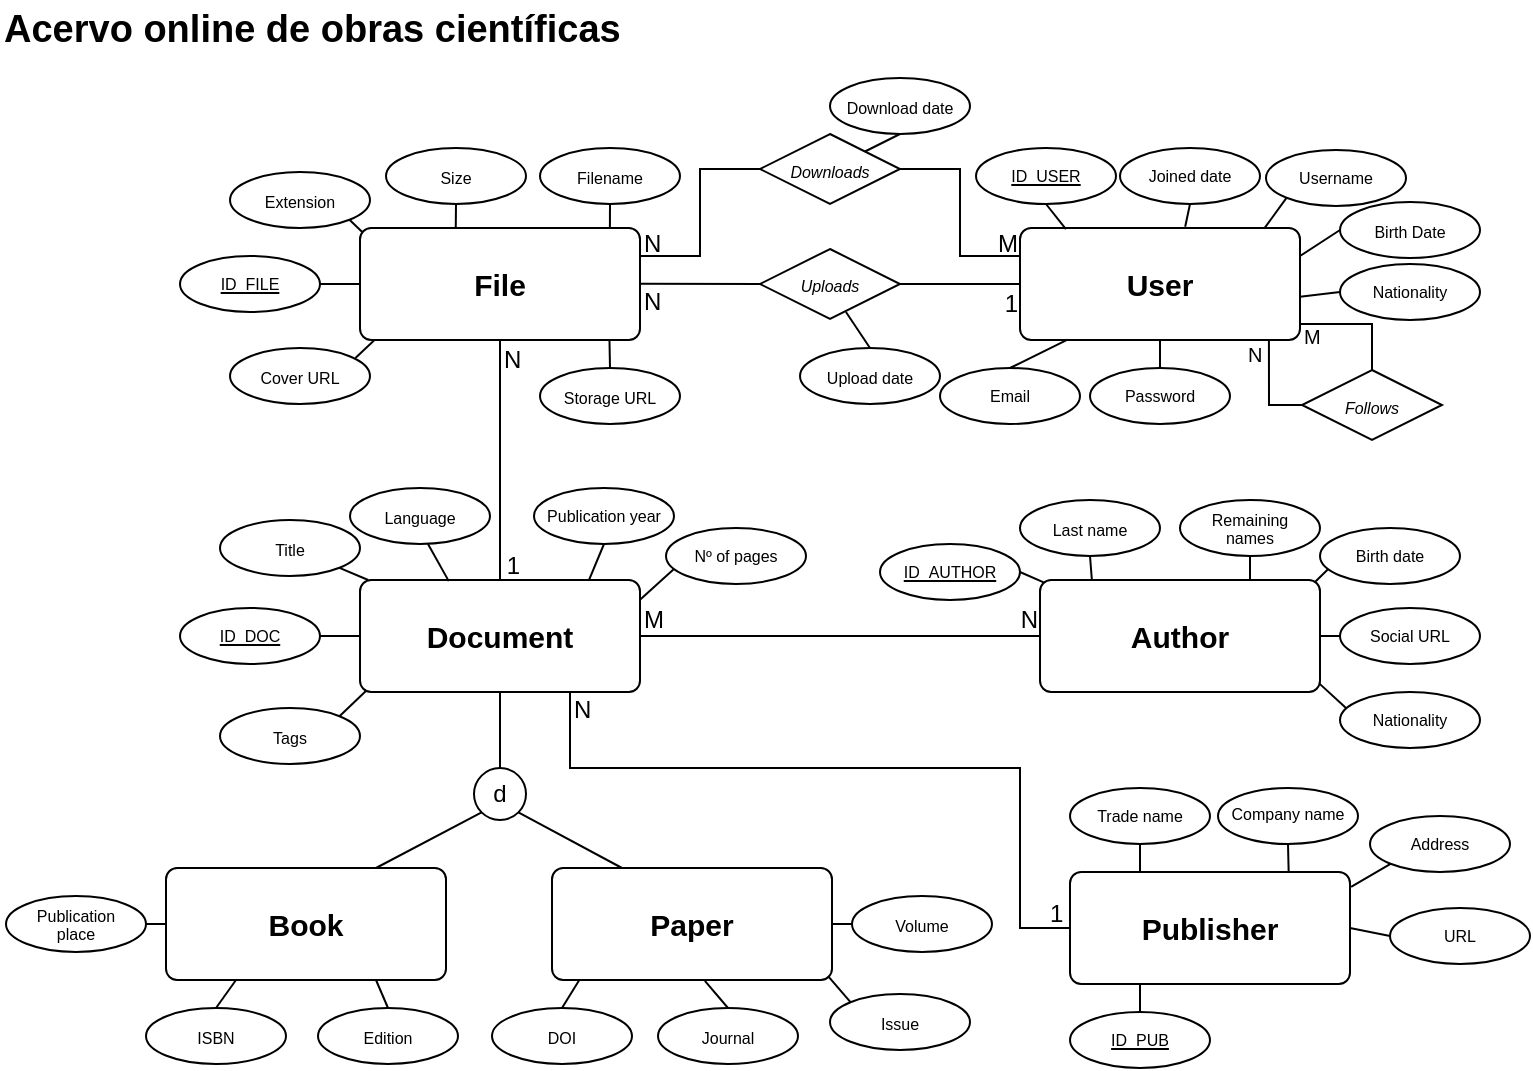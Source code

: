 <mxfile version="21.6.8" type="device">
  <diagram name="Page-1" id="kQdmEbzw0MFmfQP24zmO">
    <mxGraphModel dx="989" dy="600" grid="1" gridSize="10" guides="1" tooltips="1" connect="1" arrows="1" fold="1" page="1" pageScale="1" pageWidth="850" pageHeight="1100" math="0" shadow="0">
      <root>
        <mxCell id="0" />
        <mxCell id="1" parent="0" />
        <mxCell id="DYxqlePHaBiBGxS2itR7-1" value="Book" style="rounded=1;arcSize=10;whiteSpace=wrap;html=1;align=center;aspect=fixed;fontStyle=1;fontSize=15;" vertex="1" parent="1">
          <mxGeometry x="93" y="450" width="140" height="56" as="geometry" />
        </mxCell>
        <mxCell id="DYxqlePHaBiBGxS2itR7-2" value="Document" style="rounded=1;arcSize=10;whiteSpace=wrap;html=1;align=center;aspect=fixed;fontStyle=1;fontSize=15;" vertex="1" parent="1">
          <mxGeometry x="190" y="306" width="140" height="56" as="geometry" />
        </mxCell>
        <mxCell id="DYxqlePHaBiBGxS2itR7-4" value="Paper" style="rounded=1;arcSize=10;whiteSpace=wrap;html=1;align=center;aspect=fixed;fontStyle=1;fontSize=15;" vertex="1" parent="1">
          <mxGeometry x="286" y="450" width="140" height="56" as="geometry" />
        </mxCell>
        <mxCell id="DYxqlePHaBiBGxS2itR7-5" value="ID_DOC" style="ellipse;whiteSpace=wrap;html=1;align=center;fontStyle=4;fontSize=8;aspect=fixed;" vertex="1" parent="1">
          <mxGeometry x="100" y="320" width="70" height="28" as="geometry" />
        </mxCell>
        <mxCell id="DYxqlePHaBiBGxS2itR7-8" value="" style="edgeStyle=orthogonalEdgeStyle;rounded=0;orthogonalLoop=1;jettySize=auto;html=1;endArrow=none;endFill=0;" edge="1" parent="1" source="DYxqlePHaBiBGxS2itR7-7" target="DYxqlePHaBiBGxS2itR7-2">
          <mxGeometry relative="1" as="geometry" />
        </mxCell>
        <mxCell id="DYxqlePHaBiBGxS2itR7-7" value="d" style="ellipse;whiteSpace=wrap;html=1;aspect=fixed;" vertex="1" parent="1">
          <mxGeometry x="247" y="400" width="26" height="26" as="geometry" />
        </mxCell>
        <mxCell id="DYxqlePHaBiBGxS2itR7-10" value="" style="endArrow=none;html=1;rounded=0;exitX=1;exitY=1;exitDx=0;exitDy=0;entryX=0.25;entryY=0;entryDx=0;entryDy=0;endFill=0;" edge="1" parent="1" source="DYxqlePHaBiBGxS2itR7-7" target="DYxqlePHaBiBGxS2itR7-4">
          <mxGeometry width="50" height="50" relative="1" as="geometry">
            <mxPoint x="310" y="426" as="sourcePoint" />
            <mxPoint x="360" y="376" as="targetPoint" />
          </mxGeometry>
        </mxCell>
        <mxCell id="DYxqlePHaBiBGxS2itR7-11" value="" style="endArrow=none;html=1;rounded=0;exitX=0;exitY=1;exitDx=0;exitDy=0;entryX=0.75;entryY=0;entryDx=0;entryDy=0;endFill=0;" edge="1" parent="1" source="DYxqlePHaBiBGxS2itR7-7" target="DYxqlePHaBiBGxS2itR7-1">
          <mxGeometry width="50" height="50" relative="1" as="geometry">
            <mxPoint x="284" y="440" as="sourcePoint" />
            <mxPoint x="335" y="476" as="targetPoint" />
          </mxGeometry>
        </mxCell>
        <mxCell id="DYxqlePHaBiBGxS2itR7-13" value="&lt;span style=&quot;font-size: 8px;&quot;&gt;Title&lt;/span&gt;" style="ellipse;whiteSpace=wrap;html=1;align=center;aspect=fixed;" vertex="1" parent="1">
          <mxGeometry x="120" y="276" width="70" height="28" as="geometry" />
        </mxCell>
        <mxCell id="DYxqlePHaBiBGxS2itR7-16" value="&lt;p style=&quot;line-height: 60%;&quot;&gt;&lt;span style=&quot;font-size: 8px;&quot;&gt;Nº of pages&lt;/span&gt;&lt;/p&gt;" style="ellipse;whiteSpace=wrap;html=1;align=center;aspect=fixed;" vertex="1" parent="1">
          <mxGeometry x="343" y="280" width="70" height="28" as="geometry" />
        </mxCell>
        <mxCell id="DYxqlePHaBiBGxS2itR7-17" value="&lt;p style=&quot;line-height: 60%;&quot;&gt;&lt;span style=&quot;font-size: 8px;&quot;&gt;Publication year&lt;/span&gt;&lt;/p&gt;" style="ellipse;whiteSpace=wrap;html=1;align=center;aspect=fixed;" vertex="1" parent="1">
          <mxGeometry x="277" y="260" width="70" height="28" as="geometry" />
        </mxCell>
        <mxCell id="DYxqlePHaBiBGxS2itR7-22" value="" style="endArrow=none;html=1;rounded=0;exitX=1;exitY=0.5;exitDx=0;exitDy=0;entryX=0;entryY=0.5;entryDx=0;entryDy=0;" edge="1" parent="1" source="DYxqlePHaBiBGxS2itR7-5" target="DYxqlePHaBiBGxS2itR7-2">
          <mxGeometry width="50" height="50" relative="1" as="geometry">
            <mxPoint x="320" y="336" as="sourcePoint" />
            <mxPoint x="370" y="286" as="targetPoint" />
          </mxGeometry>
        </mxCell>
        <mxCell id="DYxqlePHaBiBGxS2itR7-24" value="" style="endArrow=none;html=1;rounded=0;exitX=1;exitY=1;exitDx=0;exitDy=0;" edge="1" parent="1" source="DYxqlePHaBiBGxS2itR7-13" target="DYxqlePHaBiBGxS2itR7-2">
          <mxGeometry width="50" height="50" relative="1" as="geometry">
            <mxPoint x="170" y="286" as="sourcePoint" />
            <mxPoint x="190" y="286" as="targetPoint" />
          </mxGeometry>
        </mxCell>
        <mxCell id="DYxqlePHaBiBGxS2itR7-25" value="" style="endArrow=none;html=1;rounded=0;exitX=0.5;exitY=1;exitDx=0;exitDy=0;entryX=0.317;entryY=0.01;entryDx=0;entryDy=0;entryPerimeter=0;" edge="1" parent="1" target="DYxqlePHaBiBGxS2itR7-2">
          <mxGeometry width="50" height="50" relative="1" as="geometry">
            <mxPoint x="224" y="288" as="sourcePoint" />
            <mxPoint x="200" y="344" as="targetPoint" />
          </mxGeometry>
        </mxCell>
        <mxCell id="DYxqlePHaBiBGxS2itR7-26" value="" style="endArrow=none;html=1;rounded=0;exitX=0.5;exitY=1;exitDx=0;exitDy=0;entryX=0.817;entryY=0.006;entryDx=0;entryDy=0;entryPerimeter=0;" edge="1" parent="1" source="DYxqlePHaBiBGxS2itR7-17" target="DYxqlePHaBiBGxS2itR7-2">
          <mxGeometry width="50" height="50" relative="1" as="geometry">
            <mxPoint x="242" y="298" as="sourcePoint" />
            <mxPoint x="244" y="317" as="targetPoint" />
          </mxGeometry>
        </mxCell>
        <mxCell id="DYxqlePHaBiBGxS2itR7-27" value="" style="endArrow=none;html=1;rounded=0;exitX=0.055;exitY=0.738;exitDx=0;exitDy=0;entryX=1;entryY=0.176;entryDx=0;entryDy=0;entryPerimeter=0;exitPerimeter=0;" edge="1" parent="1" source="DYxqlePHaBiBGxS2itR7-16" target="DYxqlePHaBiBGxS2itR7-2">
          <mxGeometry width="50" height="50" relative="1" as="geometry">
            <mxPoint x="316" y="298" as="sourcePoint" />
            <mxPoint x="314" y="316" as="targetPoint" />
          </mxGeometry>
        </mxCell>
        <mxCell id="DYxqlePHaBiBGxS2itR7-29" value="&lt;span style=&quot;font-size: 8px;&quot;&gt;ISBN&lt;/span&gt;" style="ellipse;whiteSpace=wrap;html=1;align=center;aspect=fixed;" vertex="1" parent="1">
          <mxGeometry x="83" y="520" width="70" height="28" as="geometry" />
        </mxCell>
        <mxCell id="DYxqlePHaBiBGxS2itR7-30" value="&lt;span style=&quot;font-size: 8px;&quot;&gt;Edition&lt;/span&gt;" style="ellipse;whiteSpace=wrap;html=1;align=center;aspect=fixed;" vertex="1" parent="1">
          <mxGeometry x="169" y="520" width="70" height="28" as="geometry" />
        </mxCell>
        <mxCell id="DYxqlePHaBiBGxS2itR7-31" value="&lt;span style=&quot;font-size: 8px;&quot;&gt;DOI&lt;/span&gt;" style="ellipse;whiteSpace=wrap;html=1;align=center;aspect=fixed;" vertex="1" parent="1">
          <mxGeometry x="256" y="520" width="70" height="28" as="geometry" />
        </mxCell>
        <mxCell id="DYxqlePHaBiBGxS2itR7-32" value="&lt;span style=&quot;font-size: 8px;&quot;&gt;Issue&lt;/span&gt;" style="ellipse;whiteSpace=wrap;html=1;align=center;aspect=fixed;" vertex="1" parent="1">
          <mxGeometry x="425" y="513" width="70" height="28" as="geometry" />
        </mxCell>
        <mxCell id="DYxqlePHaBiBGxS2itR7-33" value="&lt;span style=&quot;font-size: 8px;&quot;&gt;Volume&lt;/span&gt;" style="ellipse;whiteSpace=wrap;html=1;align=center;aspect=fixed;" vertex="1" parent="1">
          <mxGeometry x="436" y="464" width="70" height="28" as="geometry" />
        </mxCell>
        <mxCell id="DYxqlePHaBiBGxS2itR7-34" value="&lt;span style=&quot;font-size: 8px;&quot;&gt;Journal&lt;/span&gt;" style="ellipse;whiteSpace=wrap;html=1;align=center;aspect=fixed;" vertex="1" parent="1">
          <mxGeometry x="339" y="520" width="70" height="28" as="geometry" />
        </mxCell>
        <mxCell id="DYxqlePHaBiBGxS2itR7-37" value="" style="endArrow=none;html=1;rounded=0;exitX=0.5;exitY=0;exitDx=0;exitDy=0;entryX=0.25;entryY=1;entryDx=0;entryDy=0;" edge="1" parent="1" source="DYxqlePHaBiBGxS2itR7-29" target="DYxqlePHaBiBGxS2itR7-1">
          <mxGeometry width="50" height="50" relative="1" as="geometry">
            <mxPoint x="123" y="530" as="sourcePoint" />
            <mxPoint x="143" y="530" as="targetPoint" />
          </mxGeometry>
        </mxCell>
        <mxCell id="DYxqlePHaBiBGxS2itR7-38" value="" style="endArrow=none;html=1;rounded=0;exitX=0.5;exitY=0;exitDx=0;exitDy=0;entryX=0.75;entryY=1;entryDx=0;entryDy=0;" edge="1" parent="1" source="DYxqlePHaBiBGxS2itR7-30" target="DYxqlePHaBiBGxS2itR7-1">
          <mxGeometry width="50" height="50" relative="1" as="geometry">
            <mxPoint x="118" y="530" as="sourcePoint" />
            <mxPoint x="138" y="516" as="targetPoint" />
          </mxGeometry>
        </mxCell>
        <mxCell id="DYxqlePHaBiBGxS2itR7-39" value="" style="endArrow=none;html=1;rounded=0;exitX=0.5;exitY=0;exitDx=0;exitDy=0;entryX=0.097;entryY=1.003;entryDx=0;entryDy=0;entryPerimeter=0;" edge="1" parent="1" source="DYxqlePHaBiBGxS2itR7-31" target="DYxqlePHaBiBGxS2itR7-4">
          <mxGeometry width="50" height="50" relative="1" as="geometry">
            <mxPoint x="316" y="520" as="sourcePoint" />
            <mxPoint x="306" y="506" as="targetPoint" />
          </mxGeometry>
        </mxCell>
        <mxCell id="DYxqlePHaBiBGxS2itR7-40" value="" style="endArrow=none;html=1;rounded=0;exitX=0.5;exitY=0;exitDx=0;exitDy=0;entryX=0.546;entryY=1.007;entryDx=0;entryDy=0;entryPerimeter=0;" edge="1" parent="1" source="DYxqlePHaBiBGxS2itR7-34" target="DYxqlePHaBiBGxS2itR7-4">
          <mxGeometry width="50" height="50" relative="1" as="geometry">
            <mxPoint x="301" y="530" as="sourcePoint" />
            <mxPoint x="366" y="510" as="targetPoint" />
          </mxGeometry>
        </mxCell>
        <mxCell id="DYxqlePHaBiBGxS2itR7-41" value="" style="endArrow=none;html=1;rounded=0;exitX=0;exitY=0;exitDx=0;exitDy=0;entryX=0.986;entryY=0.965;entryDx=0;entryDy=0;entryPerimeter=0;" edge="1" parent="1" source="DYxqlePHaBiBGxS2itR7-32" target="DYxqlePHaBiBGxS2itR7-4">
          <mxGeometry width="50" height="50" relative="1" as="geometry">
            <mxPoint x="372" y="530" as="sourcePoint" />
            <mxPoint x="372" y="515" as="targetPoint" />
          </mxGeometry>
        </mxCell>
        <mxCell id="DYxqlePHaBiBGxS2itR7-42" value="" style="endArrow=none;html=1;rounded=0;exitX=0;exitY=0.5;exitDx=0;exitDy=0;entryX=1;entryY=0.5;entryDx=0;entryDy=0;" edge="1" parent="1" source="DYxqlePHaBiBGxS2itR7-33" target="DYxqlePHaBiBGxS2itR7-4">
          <mxGeometry width="50" height="50" relative="1" as="geometry">
            <mxPoint x="451" y="514" as="sourcePoint" />
            <mxPoint x="436" y="502" as="targetPoint" />
          </mxGeometry>
        </mxCell>
        <mxCell id="DYxqlePHaBiBGxS2itR7-45" value="Author" style="rounded=1;arcSize=10;whiteSpace=wrap;html=1;align=center;aspect=fixed;fontStyle=1;fontSize=15;" vertex="1" parent="1">
          <mxGeometry x="530" y="306" width="140" height="56" as="geometry" />
        </mxCell>
        <mxCell id="DYxqlePHaBiBGxS2itR7-46" value="" style="endArrow=none;html=1;rounded=0;exitX=1;exitY=0.5;exitDx=0;exitDy=0;entryX=0;entryY=0.5;entryDx=0;entryDy=0;" edge="1" parent="1" source="DYxqlePHaBiBGxS2itR7-2" target="DYxqlePHaBiBGxS2itR7-45">
          <mxGeometry relative="1" as="geometry">
            <mxPoint x="370" y="333.76" as="sourcePoint" />
            <mxPoint x="510" y="334" as="targetPoint" />
          </mxGeometry>
        </mxCell>
        <mxCell id="DYxqlePHaBiBGxS2itR7-47" value="M" style="resizable=0;html=1;whiteSpace=wrap;align=left;verticalAlign=bottom;" connectable="0" vertex="1" parent="DYxqlePHaBiBGxS2itR7-46">
          <mxGeometry x="-1" relative="1" as="geometry" />
        </mxCell>
        <mxCell id="DYxqlePHaBiBGxS2itR7-48" value="N" style="resizable=0;html=1;whiteSpace=wrap;align=right;verticalAlign=bottom;" connectable="0" vertex="1" parent="DYxqlePHaBiBGxS2itR7-46">
          <mxGeometry x="1" relative="1" as="geometry" />
        </mxCell>
        <mxCell id="DYxqlePHaBiBGxS2itR7-49" value="ID_AUTHOR" style="ellipse;whiteSpace=wrap;html=1;align=center;fontStyle=4;fontSize=8;aspect=fixed;" vertex="1" parent="1">
          <mxGeometry x="450" y="288" width="70" height="28" as="geometry" />
        </mxCell>
        <mxCell id="DYxqlePHaBiBGxS2itR7-50" value="" style="endArrow=none;html=1;rounded=0;exitX=1;exitY=0.5;exitDx=0;exitDy=0;entryX=0.013;entryY=0.022;entryDx=0;entryDy=0;entryPerimeter=0;" edge="1" parent="1" source="DYxqlePHaBiBGxS2itR7-49" target="DYxqlePHaBiBGxS2itR7-45">
          <mxGeometry width="50" height="50" relative="1" as="geometry">
            <mxPoint x="670" y="282" as="sourcePoint" />
            <mxPoint x="530" y="306" as="targetPoint" />
          </mxGeometry>
        </mxCell>
        <mxCell id="DYxqlePHaBiBGxS2itR7-52" value="&lt;span style=&quot;font-size: 8px;&quot;&gt;Last name&lt;/span&gt;" style="ellipse;whiteSpace=wrap;html=1;align=center;aspect=fixed;" vertex="1" parent="1">
          <mxGeometry x="520" y="266" width="70" height="28" as="geometry" />
        </mxCell>
        <mxCell id="DYxqlePHaBiBGxS2itR7-53" value="&lt;p style=&quot;line-height: 55%;&quot;&gt;&lt;span style=&quot;font-size: 8px;&quot;&gt;Remaining&lt;br&gt;names&lt;/span&gt;&lt;/p&gt;" style="ellipse;whiteSpace=wrap;html=1;align=center;aspect=fixed;" vertex="1" parent="1">
          <mxGeometry x="600" y="266" width="70" height="28" as="geometry" />
        </mxCell>
        <mxCell id="DYxqlePHaBiBGxS2itR7-55" value="&lt;p style=&quot;line-height: 55%;&quot;&gt;&lt;span style=&quot;font-size: 8px;&quot;&gt;Birth date&lt;/span&gt;&lt;/p&gt;" style="ellipse;whiteSpace=wrap;html=1;align=center;aspect=fixed;" vertex="1" parent="1">
          <mxGeometry x="670" y="280" width="70" height="28" as="geometry" />
        </mxCell>
        <mxCell id="DYxqlePHaBiBGxS2itR7-56" value="&lt;p style=&quot;line-height: 55%;&quot;&gt;&lt;span style=&quot;font-size: 8px;&quot;&gt;Social URL&lt;/span&gt;&lt;/p&gt;" style="ellipse;whiteSpace=wrap;html=1;align=center;aspect=fixed;" vertex="1" parent="1">
          <mxGeometry x="680" y="320" width="70" height="28" as="geometry" />
        </mxCell>
        <mxCell id="DYxqlePHaBiBGxS2itR7-57" value="&lt;p style=&quot;line-height: 60%;&quot;&gt;&lt;span style=&quot;font-size: 8px;&quot;&gt;Publication&lt;br&gt;place&lt;br&gt;&lt;/span&gt;&lt;/p&gt;" style="ellipse;whiteSpace=wrap;html=1;align=center;aspect=fixed;" vertex="1" parent="1">
          <mxGeometry x="13" y="464" width="70" height="28" as="geometry" />
        </mxCell>
        <mxCell id="DYxqlePHaBiBGxS2itR7-58" value="&lt;span style=&quot;font-size: 8px;&quot;&gt;Language&lt;/span&gt;" style="ellipse;whiteSpace=wrap;html=1;align=center;aspect=fixed;" vertex="1" parent="1">
          <mxGeometry x="185" y="260" width="70" height="28" as="geometry" />
        </mxCell>
        <mxCell id="DYxqlePHaBiBGxS2itR7-59" value="" style="endArrow=none;html=1;rounded=0;exitX=1;exitY=0.5;exitDx=0;exitDy=0;entryX=0;entryY=0.5;entryDx=0;entryDy=0;" edge="1" parent="1" source="DYxqlePHaBiBGxS2itR7-57" target="DYxqlePHaBiBGxS2itR7-1">
          <mxGeometry width="50" height="50" relative="1" as="geometry">
            <mxPoint x="128" y="530" as="sourcePoint" />
            <mxPoint x="138" y="516" as="targetPoint" />
          </mxGeometry>
        </mxCell>
        <mxCell id="DYxqlePHaBiBGxS2itR7-60" value="&lt;p style=&quot;line-height: 55%;&quot;&gt;&lt;span style=&quot;font-size: 8px;&quot;&gt;Nationality&lt;/span&gt;&lt;/p&gt;" style="ellipse;whiteSpace=wrap;html=1;align=center;aspect=fixed;" vertex="1" parent="1">
          <mxGeometry x="680" y="362" width="70" height="28" as="geometry" />
        </mxCell>
        <mxCell id="DYxqlePHaBiBGxS2itR7-61" value="" style="endArrow=none;html=1;rounded=0;exitX=0.5;exitY=1;exitDx=0;exitDy=0;entryX=0.185;entryY=-0.009;entryDx=0;entryDy=0;entryPerimeter=0;" edge="1" parent="1" source="DYxqlePHaBiBGxS2itR7-52" target="DYxqlePHaBiBGxS2itR7-45">
          <mxGeometry width="50" height="50" relative="1" as="geometry">
            <mxPoint x="549" y="299" as="sourcePoint" />
            <mxPoint x="561" y="304" as="targetPoint" />
          </mxGeometry>
        </mxCell>
        <mxCell id="DYxqlePHaBiBGxS2itR7-62" value="" style="endArrow=none;html=1;rounded=0;exitX=0.5;exitY=1;exitDx=0;exitDy=0;entryX=0.75;entryY=0;entryDx=0;entryDy=0;" edge="1" parent="1" source="DYxqlePHaBiBGxS2itR7-53" target="DYxqlePHaBiBGxS2itR7-45">
          <mxGeometry width="50" height="50" relative="1" as="geometry">
            <mxPoint x="620" y="294" as="sourcePoint" />
            <mxPoint x="621" y="305" as="targetPoint" />
          </mxGeometry>
        </mxCell>
        <mxCell id="DYxqlePHaBiBGxS2itR7-63" value="" style="endArrow=none;html=1;rounded=0;exitX=0.057;exitY=0.738;exitDx=0;exitDy=0;entryX=0.984;entryY=0.014;entryDx=0;entryDy=0;exitPerimeter=0;entryPerimeter=0;" edge="1" parent="1" source="DYxqlePHaBiBGxS2itR7-55" target="DYxqlePHaBiBGxS2itR7-45">
          <mxGeometry width="50" height="50" relative="1" as="geometry">
            <mxPoint x="645" y="304" as="sourcePoint" />
            <mxPoint x="645" y="316" as="targetPoint" />
          </mxGeometry>
        </mxCell>
        <mxCell id="DYxqlePHaBiBGxS2itR7-64" value="" style="endArrow=none;html=1;rounded=0;exitX=0;exitY=0.5;exitDx=0;exitDy=0;entryX=1;entryY=0.5;entryDx=0;entryDy=0;" edge="1" parent="1" source="DYxqlePHaBiBGxS2itR7-56" target="DYxqlePHaBiBGxS2itR7-45">
          <mxGeometry width="50" height="50" relative="1" as="geometry">
            <mxPoint x="684" y="311" as="sourcePoint" />
            <mxPoint x="678" y="317" as="targetPoint" />
          </mxGeometry>
        </mxCell>
        <mxCell id="DYxqlePHaBiBGxS2itR7-65" value="" style="endArrow=none;html=1;rounded=0;exitX=0.043;exitY=0.284;exitDx=0;exitDy=0;entryX=0.997;entryY=0.923;entryDx=0;entryDy=0;entryPerimeter=0;exitPerimeter=0;" edge="1" parent="1" source="DYxqlePHaBiBGxS2itR7-60" target="DYxqlePHaBiBGxS2itR7-45">
          <mxGeometry width="50" height="50" relative="1" as="geometry">
            <mxPoint x="690" y="344" as="sourcePoint" />
            <mxPoint x="680" y="344" as="targetPoint" />
          </mxGeometry>
        </mxCell>
        <mxCell id="DYxqlePHaBiBGxS2itR7-68" value="&lt;b&gt;&lt;font style=&quot;font-size: 19px;&quot;&gt;Acervo online de obras científicas&lt;/font&gt;&lt;/b&gt;" style="text;html=1;strokeColor=none;fillColor=none;align=left;verticalAlign=middle;whiteSpace=wrap;rounded=0;" vertex="1" parent="1">
          <mxGeometry x="10" y="16" width="380" height="30" as="geometry" />
        </mxCell>
        <mxCell id="DYxqlePHaBiBGxS2itR7-69" value="Publisher" style="rounded=1;arcSize=10;whiteSpace=wrap;html=1;align=center;aspect=fixed;fontStyle=1;fontSize=15;" vertex="1" parent="1">
          <mxGeometry x="545" y="452" width="140" height="56" as="geometry" />
        </mxCell>
        <mxCell id="DYxqlePHaBiBGxS2itR7-71" value="" style="endArrow=none;html=1;rounded=0;exitX=0.25;exitY=1;exitDx=0;exitDy=0;entryX=0.5;entryY=0;entryDx=0;entryDy=0;" edge="1" parent="1" source="DYxqlePHaBiBGxS2itR7-69" target="DYxqlePHaBiBGxS2itR7-81">
          <mxGeometry width="50" height="50" relative="1" as="geometry">
            <mxPoint x="531.29" y="444.552" as="sourcePoint" />
            <mxPoint x="547" y="453" as="targetPoint" />
          </mxGeometry>
        </mxCell>
        <mxCell id="DYxqlePHaBiBGxS2itR7-73" value="&lt;p style=&quot;line-height: 55%;&quot;&gt;&lt;span style=&quot;font-size: 8px;&quot;&gt;Trade name&lt;/span&gt;&lt;/p&gt;" style="ellipse;whiteSpace=wrap;html=1;align=center;aspect=fixed;" vertex="1" parent="1">
          <mxGeometry x="545" y="410" width="70" height="28" as="geometry" />
        </mxCell>
        <mxCell id="DYxqlePHaBiBGxS2itR7-74" value="&lt;p style=&quot;line-height: 55%; font-size: 8px;&quot;&gt;Company name&lt;/p&gt;" style="ellipse;whiteSpace=wrap;html=1;align=center;aspect=fixed;" vertex="1" parent="1">
          <mxGeometry x="619" y="410" width="70" height="28" as="geometry" />
        </mxCell>
        <mxCell id="DYxqlePHaBiBGxS2itR7-75" value="" style="endArrow=none;html=1;rounded=0;exitX=0.5;exitY=1;exitDx=0;exitDy=0;entryX=0.25;entryY=0;entryDx=0;entryDy=0;" edge="1" parent="1" source="DYxqlePHaBiBGxS2itR7-73" target="DYxqlePHaBiBGxS2itR7-69">
          <mxGeometry width="50" height="50" relative="1" as="geometry">
            <mxPoint x="541" y="455" as="sourcePoint" />
            <mxPoint x="557" y="463" as="targetPoint" />
          </mxGeometry>
        </mxCell>
        <mxCell id="DYxqlePHaBiBGxS2itR7-76" value="" style="endArrow=none;html=1;rounded=0;exitX=0.5;exitY=1;exitDx=0;exitDy=0;entryX=0.781;entryY=0.004;entryDx=0;entryDy=0;entryPerimeter=0;" edge="1" parent="1" source="DYxqlePHaBiBGxS2itR7-74" target="DYxqlePHaBiBGxS2itR7-69">
          <mxGeometry width="50" height="50" relative="1" as="geometry">
            <mxPoint x="590" y="448" as="sourcePoint" />
            <mxPoint x="661" y="450" as="targetPoint" />
          </mxGeometry>
        </mxCell>
        <mxCell id="DYxqlePHaBiBGxS2itR7-77" value="&lt;p style=&quot;line-height: 55%;&quot;&gt;&lt;span style=&quot;font-size: 8px;&quot;&gt;Address&lt;/span&gt;&lt;/p&gt;" style="ellipse;whiteSpace=wrap;html=1;align=center;aspect=fixed;" vertex="1" parent="1">
          <mxGeometry x="695" y="424" width="70" height="28" as="geometry" />
        </mxCell>
        <mxCell id="DYxqlePHaBiBGxS2itR7-78" value="" style="endArrow=none;html=1;rounded=0;exitX=0;exitY=1;exitDx=0;exitDy=0;entryX=1.004;entryY=0.132;entryDx=0;entryDy=0;entryPerimeter=0;" edge="1" parent="1" source="DYxqlePHaBiBGxS2itR7-77" target="DYxqlePHaBiBGxS2itR7-69">
          <mxGeometry width="50" height="50" relative="1" as="geometry">
            <mxPoint x="664" y="448" as="sourcePoint" />
            <mxPoint x="664" y="462" as="targetPoint" />
          </mxGeometry>
        </mxCell>
        <mxCell id="DYxqlePHaBiBGxS2itR7-79" value="&lt;p style=&quot;line-height: 55%;&quot;&gt;&lt;span style=&quot;font-size: 8px;&quot;&gt;URL&lt;/span&gt;&lt;/p&gt;" style="ellipse;whiteSpace=wrap;html=1;align=center;aspect=fixed;" vertex="1" parent="1">
          <mxGeometry x="705" y="470" width="70" height="28" as="geometry" />
        </mxCell>
        <mxCell id="DYxqlePHaBiBGxS2itR7-80" value="" style="endArrow=none;html=1;rounded=0;exitX=0;exitY=0.5;exitDx=0;exitDy=0;entryX=1;entryY=0.5;entryDx=0;entryDy=0;" edge="1" parent="1" source="DYxqlePHaBiBGxS2itR7-79" target="DYxqlePHaBiBGxS2itR7-69">
          <mxGeometry width="50" height="50" relative="1" as="geometry">
            <mxPoint x="715" y="462" as="sourcePoint" />
            <mxPoint x="696" y="469" as="targetPoint" />
          </mxGeometry>
        </mxCell>
        <mxCell id="DYxqlePHaBiBGxS2itR7-81" value="ID_PUB" style="ellipse;whiteSpace=wrap;html=1;align=center;fontStyle=4;fontSize=8;aspect=fixed;" vertex="1" parent="1">
          <mxGeometry x="545" y="522" width="70" height="28" as="geometry" />
        </mxCell>
        <mxCell id="DYxqlePHaBiBGxS2itR7-83" value="" style="endArrow=none;html=1;rounded=0;exitX=0.75;exitY=1;exitDx=0;exitDy=0;entryX=0;entryY=0.5;entryDx=0;entryDy=0;" edge="1" parent="1" source="DYxqlePHaBiBGxS2itR7-2" target="DYxqlePHaBiBGxS2itR7-69">
          <mxGeometry width="50" height="50" relative="1" as="geometry">
            <mxPoint x="420" y="430" as="sourcePoint" />
            <mxPoint x="470" y="380" as="targetPoint" />
            <Array as="points">
              <mxPoint x="295" y="400" />
              <mxPoint x="520" y="400" />
              <mxPoint x="520" y="440" />
              <mxPoint x="520" y="480" />
            </Array>
          </mxGeometry>
        </mxCell>
        <mxCell id="DYxqlePHaBiBGxS2itR7-84" value="N" style="resizable=0;html=1;whiteSpace=wrap;align=left;verticalAlign=bottom;" connectable="0" vertex="1" parent="1">
          <mxGeometry x="295" y="379" as="geometry" />
        </mxCell>
        <mxCell id="DYxqlePHaBiBGxS2itR7-85" value="1" style="resizable=0;html=1;whiteSpace=wrap;align=left;verticalAlign=bottom;" connectable="0" vertex="1" parent="1">
          <mxGeometry x="533" y="481" as="geometry" />
        </mxCell>
        <mxCell id="DYxqlePHaBiBGxS2itR7-121" style="edgeStyle=orthogonalEdgeStyle;rounded=0;orthogonalLoop=1;jettySize=auto;html=1;exitX=1;exitY=0.25;exitDx=0;exitDy=0;entryX=0;entryY=0.5;entryDx=0;entryDy=0;endArrow=none;endFill=0;" edge="1" parent="1" source="DYxqlePHaBiBGxS2itR7-86" target="DYxqlePHaBiBGxS2itR7-120">
          <mxGeometry relative="1" as="geometry" />
        </mxCell>
        <mxCell id="DYxqlePHaBiBGxS2itR7-86" value="File" style="rounded=1;arcSize=10;whiteSpace=wrap;html=1;align=center;aspect=fixed;fontStyle=1;fontSize=15;" vertex="1" parent="1">
          <mxGeometry x="190" y="130" width="140" height="56" as="geometry" />
        </mxCell>
        <mxCell id="DYxqlePHaBiBGxS2itR7-87" value="ID_FILE" style="ellipse;whiteSpace=wrap;html=1;align=center;fontStyle=4;fontSize=8;aspect=fixed;" vertex="1" parent="1">
          <mxGeometry x="100" y="144" width="70" height="28" as="geometry" />
        </mxCell>
        <mxCell id="DYxqlePHaBiBGxS2itR7-89" value="" style="endArrow=none;html=1;rounded=0;exitX=1;exitY=0.5;exitDx=0;exitDy=0;entryX=0;entryY=0.5;entryDx=0;entryDy=0;" edge="1" parent="1" source="DYxqlePHaBiBGxS2itR7-87" target="DYxqlePHaBiBGxS2itR7-86">
          <mxGeometry width="50" height="50" relative="1" as="geometry">
            <mxPoint x="180" y="344" as="sourcePoint" />
            <mxPoint x="200" y="344" as="targetPoint" />
          </mxGeometry>
        </mxCell>
        <mxCell id="DYxqlePHaBiBGxS2itR7-91" value="&lt;span style=&quot;font-size: 8px;&quot;&gt;Extension&lt;/span&gt;" style="ellipse;whiteSpace=wrap;html=1;align=center;aspect=fixed;" vertex="1" parent="1">
          <mxGeometry x="125" y="102" width="70" height="28" as="geometry" />
        </mxCell>
        <mxCell id="DYxqlePHaBiBGxS2itR7-92" value="&lt;span style=&quot;font-size: 8px;&quot;&gt;Filename&lt;/span&gt;" style="ellipse;whiteSpace=wrap;html=1;align=center;aspect=fixed;" vertex="1" parent="1">
          <mxGeometry x="280" y="90" width="70" height="28" as="geometry" />
        </mxCell>
        <mxCell id="DYxqlePHaBiBGxS2itR7-93" value="&lt;span style=&quot;font-size: 8px;&quot;&gt;Storage URL&lt;/span&gt;" style="ellipse;whiteSpace=wrap;html=1;align=center;aspect=fixed;" vertex="1" parent="1">
          <mxGeometry x="280" y="200" width="70" height="28" as="geometry" />
        </mxCell>
        <mxCell id="DYxqlePHaBiBGxS2itR7-94" value="User" style="rounded=1;arcSize=10;whiteSpace=wrap;html=1;align=center;aspect=fixed;fontStyle=1;fontSize=15;" vertex="1" parent="1">
          <mxGeometry x="520" y="130" width="140" height="56" as="geometry" />
        </mxCell>
        <mxCell id="DYxqlePHaBiBGxS2itR7-95" value="&lt;font style=&quot;font-size: 8px;&quot;&gt;Uploads&lt;/font&gt;" style="shape=rhombus;perimeter=rhombusPerimeter;whiteSpace=wrap;html=1;align=center;aspect=fixed;fontStyle=2" vertex="1" parent="1">
          <mxGeometry x="390" y="140.5" width="70" height="35" as="geometry" />
        </mxCell>
        <mxCell id="DYxqlePHaBiBGxS2itR7-96" value="&lt;span style=&quot;font-size: 8px;&quot;&gt;Cover URL&lt;/span&gt;" style="ellipse;whiteSpace=wrap;html=1;align=center;aspect=fixed;" vertex="1" parent="1">
          <mxGeometry x="125" y="190" width="70" height="28" as="geometry" />
        </mxCell>
        <mxCell id="DYxqlePHaBiBGxS2itR7-97" value="&lt;span style=&quot;font-size: 8px;&quot;&gt;Size&lt;/span&gt;" style="ellipse;whiteSpace=wrap;html=1;align=center;aspect=fixed;" vertex="1" parent="1">
          <mxGeometry x="203" y="90" width="70" height="28" as="geometry" />
        </mxCell>
        <mxCell id="DYxqlePHaBiBGxS2itR7-98" value="&lt;span style=&quot;font-size: 8px;&quot;&gt;Tags&lt;/span&gt;" style="ellipse;whiteSpace=wrap;html=1;align=center;aspect=fixed;" vertex="1" parent="1">
          <mxGeometry x="120" y="370" width="70" height="28" as="geometry" />
        </mxCell>
        <mxCell id="DYxqlePHaBiBGxS2itR7-100" value="" style="endArrow=none;html=1;rounded=0;exitX=1;exitY=0;exitDx=0;exitDy=0;entryX=0.023;entryY=0.986;entryDx=0;entryDy=0;entryPerimeter=0;" edge="1" parent="1" source="DYxqlePHaBiBGxS2itR7-98" target="DYxqlePHaBiBGxS2itR7-2">
          <mxGeometry width="50" height="50" relative="1" as="geometry">
            <mxPoint x="180" y="344" as="sourcePoint" />
            <mxPoint x="200" y="344" as="targetPoint" />
          </mxGeometry>
        </mxCell>
        <mxCell id="DYxqlePHaBiBGxS2itR7-101" value="&lt;span style=&quot;font-size: 8px;&quot;&gt;Upload date&lt;/span&gt;" style="ellipse;whiteSpace=wrap;html=1;align=center;aspect=fixed;" vertex="1" parent="1">
          <mxGeometry x="410" y="190" width="70" height="28" as="geometry" />
        </mxCell>
        <mxCell id="DYxqlePHaBiBGxS2itR7-102" value="" style="endArrow=none;html=1;rounded=0;exitX=0.5;exitY=1;exitDx=0;exitDy=0;entryX=0.5;entryY=0;entryDx=0;entryDy=0;" edge="1" parent="1" source="DYxqlePHaBiBGxS2itR7-86" target="DYxqlePHaBiBGxS2itR7-2">
          <mxGeometry relative="1" as="geometry">
            <mxPoint x="340" y="344" as="sourcePoint" />
            <mxPoint x="540" y="344" as="targetPoint" />
          </mxGeometry>
        </mxCell>
        <mxCell id="DYxqlePHaBiBGxS2itR7-103" value="N" style="resizable=0;html=1;whiteSpace=wrap;align=left;verticalAlign=bottom;" connectable="0" vertex="1" parent="DYxqlePHaBiBGxS2itR7-102">
          <mxGeometry x="-1" relative="1" as="geometry">
            <mxPoint y="18" as="offset" />
          </mxGeometry>
        </mxCell>
        <mxCell id="DYxqlePHaBiBGxS2itR7-104" value="1" style="resizable=0;html=1;whiteSpace=wrap;align=right;verticalAlign=bottom;" connectable="0" vertex="1" parent="DYxqlePHaBiBGxS2itR7-102">
          <mxGeometry x="1" relative="1" as="geometry">
            <mxPoint x="11" y="1" as="offset" />
          </mxGeometry>
        </mxCell>
        <mxCell id="DYxqlePHaBiBGxS2itR7-105" value="" style="endArrow=none;html=1;rounded=0;entryX=0.5;entryY=0;entryDx=0;entryDy=0;exitX=0.891;exitY=0.997;exitDx=0;exitDy=0;exitPerimeter=0;" edge="1" parent="1" source="DYxqlePHaBiBGxS2itR7-86" target="DYxqlePHaBiBGxS2itR7-93">
          <mxGeometry width="50" height="50" relative="1" as="geometry">
            <mxPoint x="315" y="190" as="sourcePoint" />
            <mxPoint x="310" y="190" as="targetPoint" />
          </mxGeometry>
        </mxCell>
        <mxCell id="DYxqlePHaBiBGxS2itR7-106" value="" style="endArrow=none;html=1;rounded=0;entryX=0.896;entryY=0.179;entryDx=0;entryDy=0;entryPerimeter=0;exitX=0.05;exitY=1.004;exitDx=0;exitDy=0;exitPerimeter=0;" edge="1" parent="1" source="DYxqlePHaBiBGxS2itR7-86" target="DYxqlePHaBiBGxS2itR7-96">
          <mxGeometry width="50" height="50" relative="1" as="geometry">
            <mxPoint x="197" y="190" as="sourcePoint" />
            <mxPoint x="207" y="199" as="targetPoint" />
          </mxGeometry>
        </mxCell>
        <mxCell id="DYxqlePHaBiBGxS2itR7-107" value="" style="endArrow=none;html=1;rounded=0;entryX=0.007;entryY=0.034;entryDx=0;entryDy=0;entryPerimeter=0;exitX=1;exitY=1;exitDx=0;exitDy=0;" edge="1" parent="1" source="DYxqlePHaBiBGxS2itR7-91" target="DYxqlePHaBiBGxS2itR7-86">
          <mxGeometry width="50" height="50" relative="1" as="geometry">
            <mxPoint x="190" y="134" as="sourcePoint" />
            <mxPoint x="181" y="143" as="targetPoint" />
          </mxGeometry>
        </mxCell>
        <mxCell id="DYxqlePHaBiBGxS2itR7-108" value="" style="endArrow=none;html=1;rounded=0;entryX=0.342;entryY=0.001;entryDx=0;entryDy=0;entryPerimeter=0;exitX=0.5;exitY=1;exitDx=0;exitDy=0;" edge="1" parent="1" source="DYxqlePHaBiBGxS2itR7-97" target="DYxqlePHaBiBGxS2itR7-86">
          <mxGeometry width="50" height="50" relative="1" as="geometry">
            <mxPoint x="195" y="136" as="sourcePoint" />
            <mxPoint x="201" y="142" as="targetPoint" />
          </mxGeometry>
        </mxCell>
        <mxCell id="DYxqlePHaBiBGxS2itR7-109" value="" style="endArrow=none;html=1;rounded=0;entryX=0.342;entryY=0.001;entryDx=0;entryDy=0;entryPerimeter=0;exitX=0.5;exitY=1;exitDx=0;exitDy=0;" edge="1" parent="1" source="DYxqlePHaBiBGxS2itR7-92">
          <mxGeometry width="50" height="50" relative="1" as="geometry">
            <mxPoint x="314.95" y="118" as="sourcePoint" />
            <mxPoint x="314.95" y="130" as="targetPoint" />
          </mxGeometry>
        </mxCell>
        <mxCell id="DYxqlePHaBiBGxS2itR7-110" value="" style="endArrow=none;html=1;rounded=0;entryX=0.614;entryY=0.9;entryDx=0;entryDy=0;exitX=0.5;exitY=0;exitDx=0;exitDy=0;entryPerimeter=0;" edge="1" parent="1" source="DYxqlePHaBiBGxS2itR7-101" target="DYxqlePHaBiBGxS2itR7-95">
          <mxGeometry width="50" height="50" relative="1" as="geometry">
            <mxPoint x="460" y="218" as="sourcePoint" />
            <mxPoint x="325" y="210" as="targetPoint" />
          </mxGeometry>
        </mxCell>
        <mxCell id="DYxqlePHaBiBGxS2itR7-111" value="" style="endArrow=none;html=1;rounded=0;exitX=1;exitY=0.5;exitDx=0;exitDy=0;entryX=0;entryY=0.5;entryDx=0;entryDy=0;" edge="1" parent="1" target="DYxqlePHaBiBGxS2itR7-95">
          <mxGeometry relative="1" as="geometry">
            <mxPoint x="330" y="157.86" as="sourcePoint" />
            <mxPoint x="530" y="157.86" as="targetPoint" />
          </mxGeometry>
        </mxCell>
        <mxCell id="DYxqlePHaBiBGxS2itR7-112" value="N" style="resizable=0;html=1;whiteSpace=wrap;align=left;verticalAlign=bottom;" connectable="0" vertex="1" parent="DYxqlePHaBiBGxS2itR7-111">
          <mxGeometry x="-1" relative="1" as="geometry">
            <mxPoint y="18" as="offset" />
          </mxGeometry>
        </mxCell>
        <mxCell id="DYxqlePHaBiBGxS2itR7-117" value="" style="endArrow=none;html=1;rounded=0;exitX=1;exitY=0.5;exitDx=0;exitDy=0;entryX=0;entryY=0.5;entryDx=0;entryDy=0;" edge="1" parent="1" source="DYxqlePHaBiBGxS2itR7-95">
          <mxGeometry relative="1" as="geometry">
            <mxPoint x="473" y="157.86" as="sourcePoint" />
            <mxPoint x="520" y="158" as="targetPoint" />
          </mxGeometry>
        </mxCell>
        <mxCell id="DYxqlePHaBiBGxS2itR7-119" value="1" style="resizable=0;html=1;whiteSpace=wrap;align=right;verticalAlign=bottom;" connectable="0" vertex="1" parent="DYxqlePHaBiBGxS2itR7-117">
          <mxGeometry x="1" relative="1" as="geometry">
            <mxPoint y="18" as="offset" />
          </mxGeometry>
        </mxCell>
        <mxCell id="DYxqlePHaBiBGxS2itR7-123" style="edgeStyle=orthogonalEdgeStyle;rounded=0;orthogonalLoop=1;jettySize=auto;html=1;exitX=1;exitY=0.5;exitDx=0;exitDy=0;entryX=0;entryY=0.25;entryDx=0;entryDy=0;endArrow=none;endFill=0;" edge="1" parent="1" source="DYxqlePHaBiBGxS2itR7-120" target="DYxqlePHaBiBGxS2itR7-94">
          <mxGeometry relative="1" as="geometry" />
        </mxCell>
        <mxCell id="DYxqlePHaBiBGxS2itR7-120" value="&lt;font style=&quot;font-size: 8px;&quot;&gt;Downloads&lt;/font&gt;" style="shape=rhombus;perimeter=rhombusPerimeter;whiteSpace=wrap;html=1;align=center;aspect=fixed;fontStyle=2" vertex="1" parent="1">
          <mxGeometry x="390" y="83" width="70" height="35" as="geometry" />
        </mxCell>
        <mxCell id="DYxqlePHaBiBGxS2itR7-124" value="N" style="resizable=0;html=1;whiteSpace=wrap;align=left;verticalAlign=bottom;" connectable="0" vertex="1" parent="1">
          <mxGeometry x="330" y="146" as="geometry" />
        </mxCell>
        <mxCell id="DYxqlePHaBiBGxS2itR7-125" value="M" style="resizable=0;html=1;whiteSpace=wrap;align=left;verticalAlign=bottom;" connectable="0" vertex="1" parent="1">
          <mxGeometry x="507" y="146" as="geometry" />
        </mxCell>
        <mxCell id="DYxqlePHaBiBGxS2itR7-126" value="&lt;span style=&quot;font-size: 8px;&quot;&gt;Download date&lt;/span&gt;" style="ellipse;whiteSpace=wrap;html=1;align=center;aspect=fixed;" vertex="1" parent="1">
          <mxGeometry x="425" y="55" width="70" height="28" as="geometry" />
        </mxCell>
        <mxCell id="DYxqlePHaBiBGxS2itR7-127" value="" style="endArrow=none;html=1;rounded=0;entryX=0.5;entryY=1;entryDx=0;entryDy=0;exitX=1;exitY=0;exitDx=0;exitDy=0;" edge="1" parent="1" source="DYxqlePHaBiBGxS2itR7-120" target="DYxqlePHaBiBGxS2itR7-126">
          <mxGeometry width="50" height="50" relative="1" as="geometry">
            <mxPoint x="477" y="112" as="sourcePoint" />
            <mxPoint x="460" y="89" as="targetPoint" />
          </mxGeometry>
        </mxCell>
        <mxCell id="DYxqlePHaBiBGxS2itR7-129" value="ID_USER" style="ellipse;whiteSpace=wrap;html=1;align=center;fontStyle=4;fontSize=8;aspect=fixed;" vertex="1" parent="1">
          <mxGeometry x="498" y="90" width="70" height="28" as="geometry" />
        </mxCell>
        <mxCell id="DYxqlePHaBiBGxS2itR7-131" value="&lt;p style=&quot;line-height: 55%;&quot;&gt;&lt;span style=&quot;font-size: 8px;&quot;&gt;Joined date&lt;/span&gt;&lt;/p&gt;" style="ellipse;whiteSpace=wrap;html=1;align=center;aspect=fixed;" vertex="1" parent="1">
          <mxGeometry x="570" y="90" width="70" height="28" as="geometry" />
        </mxCell>
        <mxCell id="DYxqlePHaBiBGxS2itR7-132" value="&lt;p style=&quot;line-height: 55%;&quot;&gt;&lt;span style=&quot;font-size: 8px;&quot;&gt;Username&lt;/span&gt;&lt;/p&gt;" style="ellipse;whiteSpace=wrap;html=1;align=center;aspect=fixed;" vertex="1" parent="1">
          <mxGeometry x="643" y="91" width="70" height="28" as="geometry" />
        </mxCell>
        <mxCell id="DYxqlePHaBiBGxS2itR7-133" value="&lt;font style=&quot;font-size: 8px;&quot;&gt;Birth Date&lt;/font&gt;" style="ellipse;whiteSpace=wrap;html=1;align=center;aspect=fixed;" vertex="1" parent="1">
          <mxGeometry x="680" y="117" width="70" height="28" as="geometry" />
        </mxCell>
        <mxCell id="DYxqlePHaBiBGxS2itR7-134" value="&lt;p style=&quot;line-height: 55%;&quot;&gt;&lt;font style=&quot;font-size: 8px;&quot;&gt;Nationality&lt;/font&gt;&lt;br&gt;&lt;/p&gt;" style="ellipse;whiteSpace=wrap;html=1;align=center;aspect=fixed;" vertex="1" parent="1">
          <mxGeometry x="680" y="148" width="70" height="28" as="geometry" />
        </mxCell>
        <mxCell id="DYxqlePHaBiBGxS2itR7-135" value="&lt;p style=&quot;line-height: 55%;&quot;&gt;&lt;font style=&quot;font-size: 8px;&quot;&gt;Password&lt;/font&gt;&lt;br&gt;&lt;/p&gt;" style="ellipse;whiteSpace=wrap;html=1;align=center;aspect=fixed;" vertex="1" parent="1">
          <mxGeometry x="555" y="200" width="70" height="28" as="geometry" />
        </mxCell>
        <mxCell id="DYxqlePHaBiBGxS2itR7-136" value="&lt;p style=&quot;line-height: 55%;&quot;&gt;&lt;font style=&quot;font-size: 8px;&quot;&gt;Email&lt;/font&gt;&lt;br&gt;&lt;/p&gt;" style="ellipse;whiteSpace=wrap;html=1;align=center;aspect=fixed;" vertex="1" parent="1">
          <mxGeometry x="480" y="200" width="70" height="28" as="geometry" />
        </mxCell>
        <mxCell id="DYxqlePHaBiBGxS2itR7-138" value="" style="endArrow=none;html=1;rounded=0;entryX=0.5;entryY=1;entryDx=0;entryDy=0;exitX=0.164;exitY=0.01;exitDx=0;exitDy=0;exitPerimeter=0;" edge="1" parent="1" source="DYxqlePHaBiBGxS2itR7-94" target="DYxqlePHaBiBGxS2itR7-129">
          <mxGeometry width="50" height="50" relative="1" as="geometry">
            <mxPoint x="557" y="140.5" as="sourcePoint" />
            <mxPoint x="545" y="122.5" as="targetPoint" />
          </mxGeometry>
        </mxCell>
        <mxCell id="DYxqlePHaBiBGxS2itR7-139" value="" style="endArrow=none;html=1;rounded=0;entryX=0.5;entryY=1;entryDx=0;entryDy=0;exitX=0.59;exitY=-0.011;exitDx=0;exitDy=0;exitPerimeter=0;" edge="1" parent="1" source="DYxqlePHaBiBGxS2itR7-94" target="DYxqlePHaBiBGxS2itR7-131">
          <mxGeometry width="50" height="50" relative="1" as="geometry">
            <mxPoint x="553" y="141" as="sourcePoint" />
            <mxPoint x="552" y="128" as="targetPoint" />
          </mxGeometry>
        </mxCell>
        <mxCell id="DYxqlePHaBiBGxS2itR7-140" value="" style="endArrow=none;html=1;rounded=0;entryX=0;entryY=1;entryDx=0;entryDy=0;exitX=0.872;exitY=0.006;exitDx=0;exitDy=0;exitPerimeter=0;" edge="1" parent="1" source="DYxqlePHaBiBGxS2itR7-94" target="DYxqlePHaBiBGxS2itR7-132">
          <mxGeometry width="50" height="50" relative="1" as="geometry">
            <mxPoint x="627" y="140" as="sourcePoint" />
            <mxPoint x="628" y="128" as="targetPoint" />
          </mxGeometry>
        </mxCell>
        <mxCell id="DYxqlePHaBiBGxS2itR7-141" value="" style="endArrow=none;html=1;rounded=0;entryX=0;entryY=0.5;entryDx=0;entryDy=0;exitX=1;exitY=0.25;exitDx=0;exitDy=0;" edge="1" parent="1" source="DYxqlePHaBiBGxS2itR7-94" target="DYxqlePHaBiBGxS2itR7-133">
          <mxGeometry width="50" height="50" relative="1" as="geometry">
            <mxPoint x="667" y="141" as="sourcePoint" />
            <mxPoint x="679" y="131" as="targetPoint" />
          </mxGeometry>
        </mxCell>
        <mxCell id="DYxqlePHaBiBGxS2itR7-142" value="" style="endArrow=none;html=1;rounded=0;entryX=0;entryY=0.5;entryDx=0;entryDy=0;exitX=1;exitY=0.613;exitDx=0;exitDy=0;exitPerimeter=0;" edge="1" parent="1" source="DYxqlePHaBiBGxS2itR7-94" target="DYxqlePHaBiBGxS2itR7-134">
          <mxGeometry width="50" height="50" relative="1" as="geometry">
            <mxPoint x="661" y="164" as="sourcePoint" />
            <mxPoint x="686" y="154" as="targetPoint" />
          </mxGeometry>
        </mxCell>
        <mxCell id="DYxqlePHaBiBGxS2itR7-144" value="" style="endArrow=none;html=1;rounded=0;entryX=0.5;entryY=0;entryDx=0;entryDy=0;exitX=0.5;exitY=1;exitDx=0;exitDy=0;" edge="1" parent="1" source="DYxqlePHaBiBGxS2itR7-94" target="DYxqlePHaBiBGxS2itR7-135">
          <mxGeometry width="50" height="50" relative="1" as="geometry">
            <mxPoint x="609" y="190" as="sourcePoint" />
            <mxPoint x="621" y="204" as="targetPoint" />
          </mxGeometry>
        </mxCell>
        <mxCell id="DYxqlePHaBiBGxS2itR7-145" value="" style="endArrow=none;html=1;rounded=0;entryX=0.5;entryY=0;entryDx=0;entryDy=0;exitX=0.17;exitY=0.997;exitDx=0;exitDy=0;exitPerimeter=0;" edge="1" parent="1" source="DYxqlePHaBiBGxS2itR7-94" target="DYxqlePHaBiBGxS2itR7-136">
          <mxGeometry width="50" height="50" relative="1" as="geometry">
            <mxPoint x="545" y="189" as="sourcePoint" />
            <mxPoint x="549" y="203" as="targetPoint" />
          </mxGeometry>
        </mxCell>
        <mxCell id="DYxqlePHaBiBGxS2itR7-148" style="edgeStyle=orthogonalEdgeStyle;rounded=0;orthogonalLoop=1;jettySize=auto;html=1;exitX=0.5;exitY=0;exitDx=0;exitDy=0;entryX=1.002;entryY=0.858;entryDx=0;entryDy=0;entryPerimeter=0;endArrow=none;endFill=0;" edge="1" parent="1" source="DYxqlePHaBiBGxS2itR7-146" target="DYxqlePHaBiBGxS2itR7-94">
          <mxGeometry relative="1" as="geometry" />
        </mxCell>
        <mxCell id="DYxqlePHaBiBGxS2itR7-146" value="&lt;font style=&quot;font-size: 8px;&quot;&gt;Follows&lt;/font&gt;" style="shape=rhombus;perimeter=rhombusPerimeter;whiteSpace=wrap;html=1;align=center;aspect=fixed;fontStyle=2" vertex="1" parent="1">
          <mxGeometry x="661" y="201" width="70" height="35" as="geometry" />
        </mxCell>
        <mxCell id="DYxqlePHaBiBGxS2itR7-149" value="N" style="resizable=0;html=1;whiteSpace=wrap;align=left;verticalAlign=bottom;direction=west;fontSize=10;" connectable="0" vertex="1" parent="1">
          <mxGeometry x="632" y="201" as="geometry" />
        </mxCell>
        <mxCell id="DYxqlePHaBiBGxS2itR7-150" value="M" style="resizable=0;html=1;whiteSpace=wrap;align=left;verticalAlign=bottom;fontSize=10;" connectable="0" vertex="1" parent="1">
          <mxGeometry x="660" y="192" as="geometry" />
        </mxCell>
        <mxCell id="DYxqlePHaBiBGxS2itR7-151" style="edgeStyle=orthogonalEdgeStyle;rounded=0;orthogonalLoop=1;jettySize=auto;html=1;entryX=0.889;entryY=1.007;entryDx=0;entryDy=0;entryPerimeter=0;endArrow=none;endFill=0;exitX=0;exitY=0.5;exitDx=0;exitDy=0;" edge="1" parent="1" source="DYxqlePHaBiBGxS2itR7-146" target="DYxqlePHaBiBGxS2itR7-94">
          <mxGeometry relative="1" as="geometry">
            <mxPoint x="660" y="218" as="sourcePoint" />
            <mxPoint x="644" y="194.49" as="targetPoint" />
            <Array as="points">
              <mxPoint x="645" y="219" />
            </Array>
          </mxGeometry>
        </mxCell>
      </root>
    </mxGraphModel>
  </diagram>
</mxfile>
